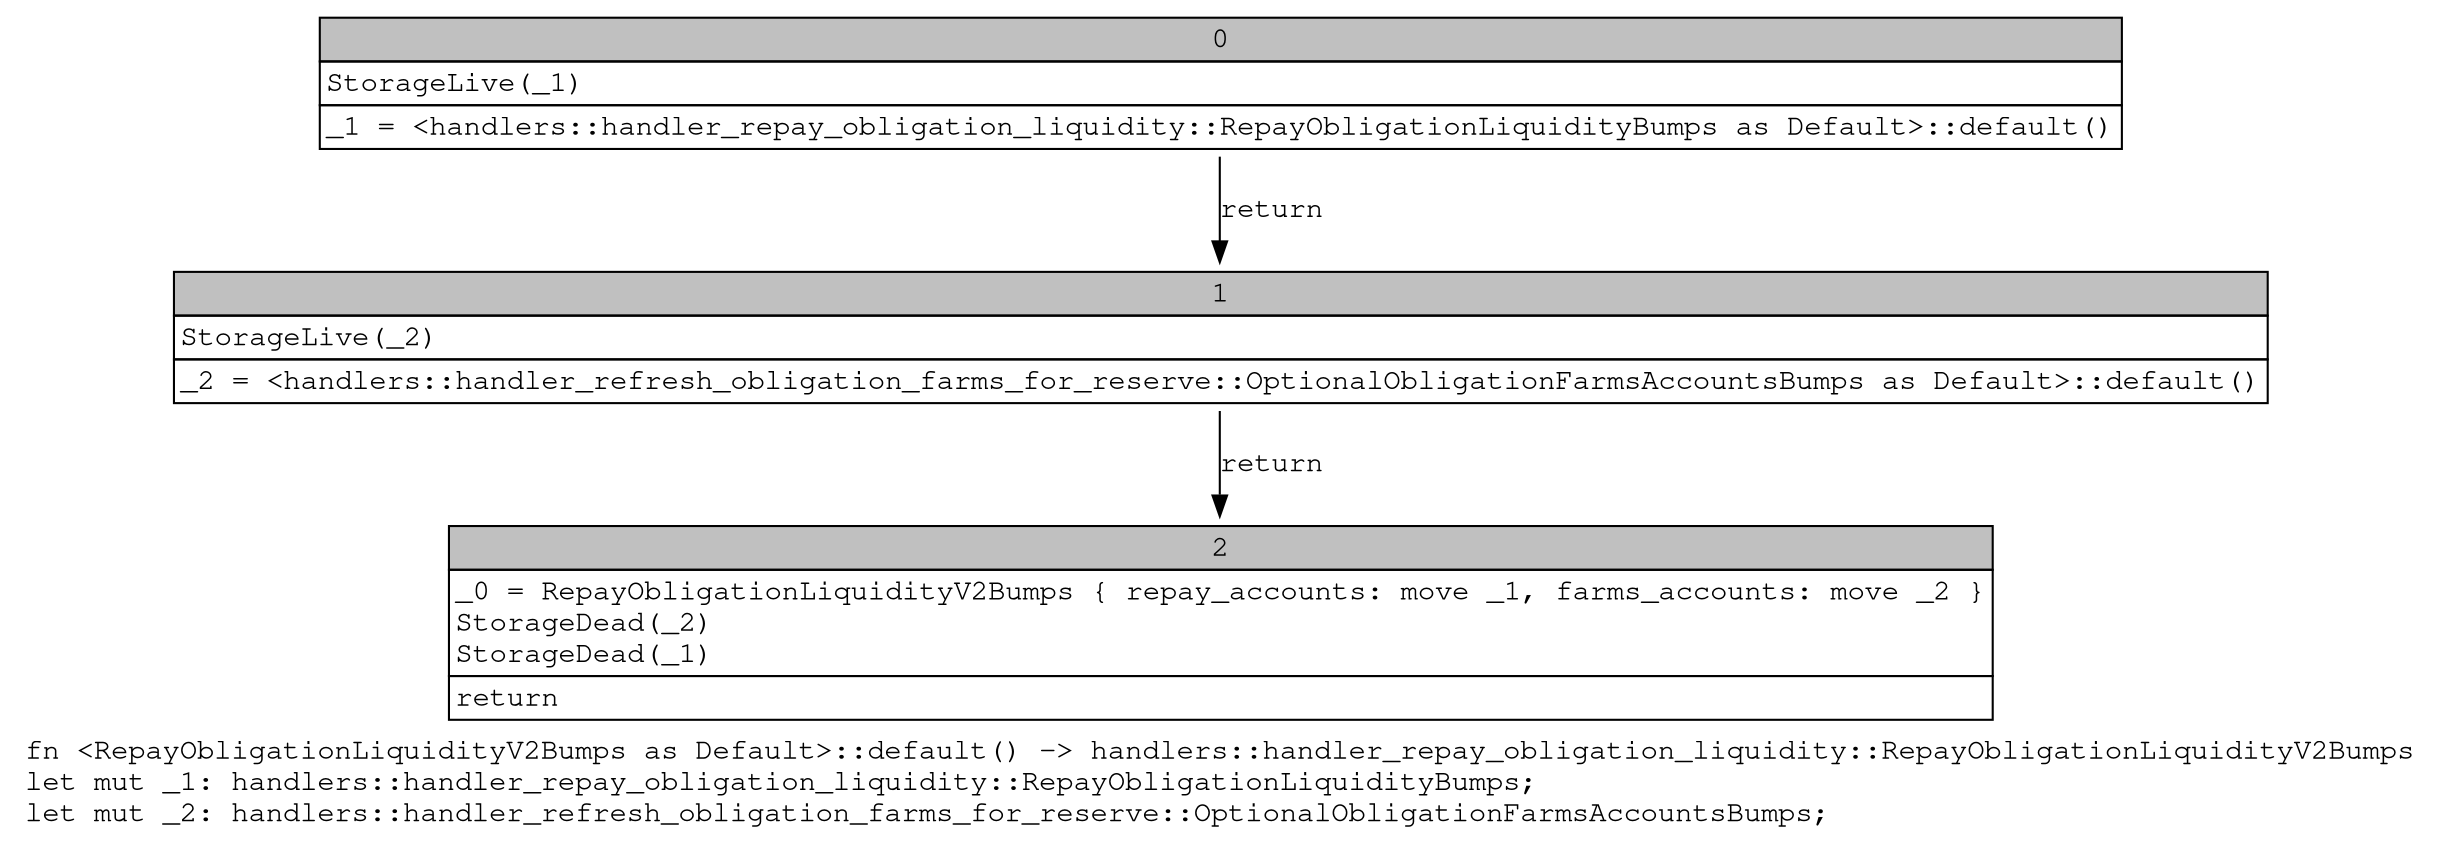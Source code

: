 digraph Mir_0_5459 {
    graph [fontname="Courier, monospace"];
    node [fontname="Courier, monospace"];
    edge [fontname="Courier, monospace"];
    label=<fn &lt;RepayObligationLiquidityV2Bumps as Default&gt;::default() -&gt; handlers::handler_repay_obligation_liquidity::RepayObligationLiquidityV2Bumps<br align="left"/>let mut _1: handlers::handler_repay_obligation_liquidity::RepayObligationLiquidityBumps;<br align="left"/>let mut _2: handlers::handler_refresh_obligation_farms_for_reserve::OptionalObligationFarmsAccountsBumps;<br align="left"/>>;
    bb0__0_5459 [shape="none", label=<<table border="0" cellborder="1" cellspacing="0"><tr><td bgcolor="gray" align="center" colspan="1">0</td></tr><tr><td align="left" balign="left">StorageLive(_1)<br/></td></tr><tr><td align="left">_1 = &lt;handlers::handler_repay_obligation_liquidity::RepayObligationLiquidityBumps as Default&gt;::default()</td></tr></table>>];
    bb1__0_5459 [shape="none", label=<<table border="0" cellborder="1" cellspacing="0"><tr><td bgcolor="gray" align="center" colspan="1">1</td></tr><tr><td align="left" balign="left">StorageLive(_2)<br/></td></tr><tr><td align="left">_2 = &lt;handlers::handler_refresh_obligation_farms_for_reserve::OptionalObligationFarmsAccountsBumps as Default&gt;::default()</td></tr></table>>];
    bb2__0_5459 [shape="none", label=<<table border="0" cellborder="1" cellspacing="0"><tr><td bgcolor="gray" align="center" colspan="1">2</td></tr><tr><td align="left" balign="left">_0 = RepayObligationLiquidityV2Bumps { repay_accounts: move _1, farms_accounts: move _2 }<br/>StorageDead(_2)<br/>StorageDead(_1)<br/></td></tr><tr><td align="left">return</td></tr></table>>];
    bb0__0_5459 -> bb1__0_5459 [label="return"];
    bb1__0_5459 -> bb2__0_5459 [label="return"];
}
